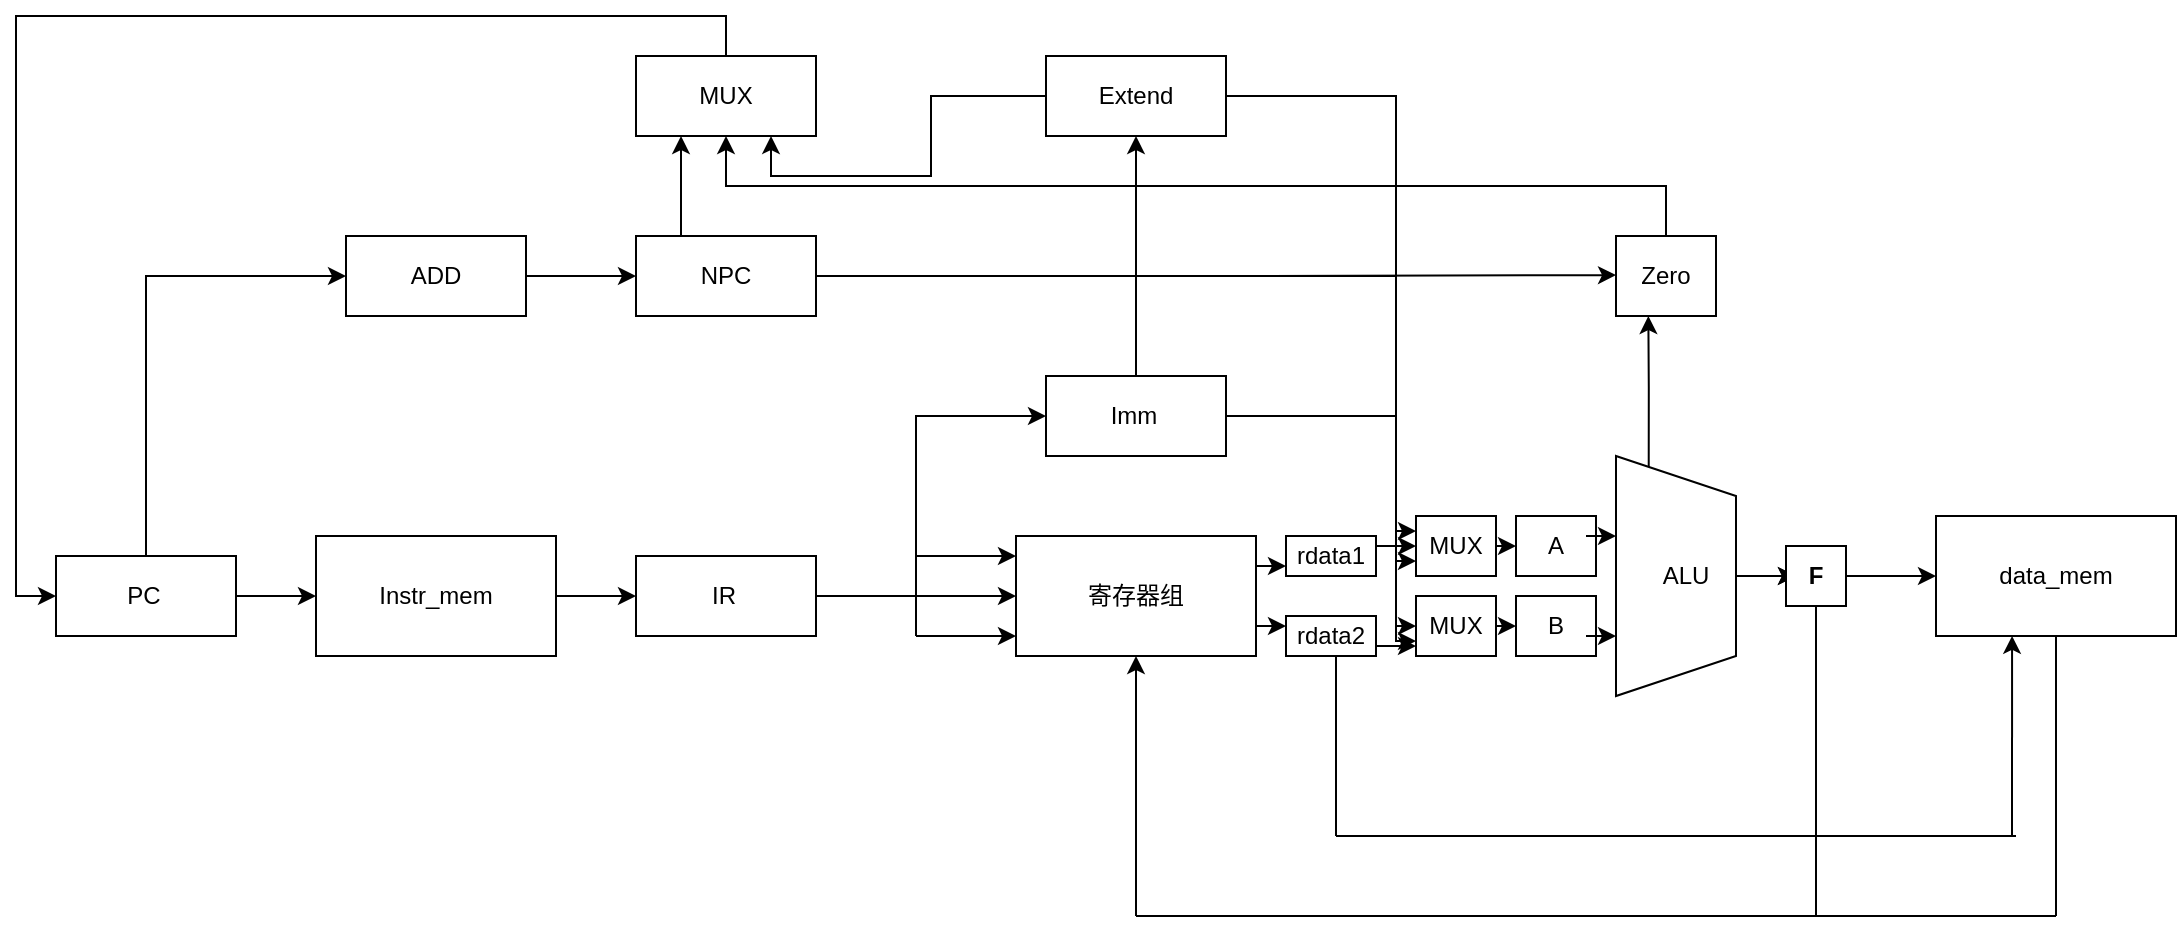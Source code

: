 <mxfile version="21.7.2" type="github">
  <diagram name="第 1 页" id="KUekpJdEbnG0SRrivHRT">
    <mxGraphModel dx="1280" dy="510" grid="1" gridSize="10" guides="1" tooltips="1" connect="1" arrows="1" fold="1" page="1" pageScale="1" pageWidth="827" pageHeight="1169" math="0" shadow="0">
      <root>
        <mxCell id="0" />
        <mxCell id="1" parent="0" />
        <mxCell id="A8PIRrbpSC_gx7RTVFYV-3" value="" style="group" parent="1" vertex="1" connectable="0">
          <mxGeometry x="20" y="300" width="90" height="40" as="geometry" />
        </mxCell>
        <mxCell id="A8PIRrbpSC_gx7RTVFYV-1" value="" style="rounded=0;whiteSpace=wrap;html=1;" parent="A8PIRrbpSC_gx7RTVFYV-3" vertex="1">
          <mxGeometry width="90" height="40" as="geometry" />
        </mxCell>
        <mxCell id="A8PIRrbpSC_gx7RTVFYV-2" value="PC" style="text;strokeColor=none;align=center;fillColor=none;html=1;verticalAlign=middle;whiteSpace=wrap;rounded=0;" parent="A8PIRrbpSC_gx7RTVFYV-3" vertex="1">
          <mxGeometry x="20" y="10" width="47.5" height="20" as="geometry" />
        </mxCell>
        <mxCell id="A8PIRrbpSC_gx7RTVFYV-6" value="" style="group" parent="1" vertex="1" connectable="0">
          <mxGeometry x="150" y="290" width="120" height="60" as="geometry" />
        </mxCell>
        <mxCell id="A8PIRrbpSC_gx7RTVFYV-4" value="" style="rounded=0;whiteSpace=wrap;html=1;" parent="A8PIRrbpSC_gx7RTVFYV-6" vertex="1">
          <mxGeometry width="120" height="60" as="geometry" />
        </mxCell>
        <mxCell id="A8PIRrbpSC_gx7RTVFYV-5" value="Instr_mem" style="text;strokeColor=none;align=center;fillColor=none;html=1;verticalAlign=middle;whiteSpace=wrap;rounded=0;" parent="A8PIRrbpSC_gx7RTVFYV-6" vertex="1">
          <mxGeometry x="30" y="15" width="60" height="30" as="geometry" />
        </mxCell>
        <mxCell id="A8PIRrbpSC_gx7RTVFYV-7" value="" style="endArrow=classic;html=1;rounded=0;entryX=0;entryY=0.5;entryDx=0;entryDy=0;" parent="1" target="A8PIRrbpSC_gx7RTVFYV-4" edge="1">
          <mxGeometry width="50" height="50" relative="1" as="geometry">
            <mxPoint x="110" y="320" as="sourcePoint" />
            <mxPoint x="160" y="270" as="targetPoint" />
          </mxGeometry>
        </mxCell>
        <mxCell id="A8PIRrbpSC_gx7RTVFYV-8" value="" style="group" parent="1" vertex="1" connectable="0">
          <mxGeometry x="310" y="300" width="90" height="40" as="geometry" />
        </mxCell>
        <mxCell id="A8PIRrbpSC_gx7RTVFYV-9" value="" style="rounded=0;whiteSpace=wrap;html=1;" parent="A8PIRrbpSC_gx7RTVFYV-8" vertex="1">
          <mxGeometry width="90" height="40" as="geometry" />
        </mxCell>
        <mxCell id="A8PIRrbpSC_gx7RTVFYV-10" value="IR" style="text;strokeColor=none;align=center;fillColor=none;html=1;verticalAlign=middle;whiteSpace=wrap;rounded=0;" parent="A8PIRrbpSC_gx7RTVFYV-8" vertex="1">
          <mxGeometry x="20" y="10" width="47.5" height="20" as="geometry" />
        </mxCell>
        <mxCell id="A8PIRrbpSC_gx7RTVFYV-12" value="" style="endArrow=classic;html=1;rounded=0;entryX=0;entryY=0.5;entryDx=0;entryDy=0;exitX=1;exitY=0.5;exitDx=0;exitDy=0;" parent="1" source="A8PIRrbpSC_gx7RTVFYV-4" target="A8PIRrbpSC_gx7RTVFYV-9" edge="1">
          <mxGeometry width="50" height="50" relative="1" as="geometry">
            <mxPoint x="130" y="340" as="sourcePoint" />
            <mxPoint x="170" y="340" as="targetPoint" />
          </mxGeometry>
        </mxCell>
        <mxCell id="A8PIRrbpSC_gx7RTVFYV-15" value="" style="group" parent="1" vertex="1" connectable="0">
          <mxGeometry x="500" y="290" width="120" height="60" as="geometry" />
        </mxCell>
        <mxCell id="A8PIRrbpSC_gx7RTVFYV-13" value="" style="rounded=0;whiteSpace=wrap;html=1;" parent="A8PIRrbpSC_gx7RTVFYV-15" vertex="1">
          <mxGeometry width="120" height="60" as="geometry" />
        </mxCell>
        <mxCell id="A8PIRrbpSC_gx7RTVFYV-14" value="寄存器组" style="text;strokeColor=none;align=center;fillColor=none;html=1;verticalAlign=middle;whiteSpace=wrap;rounded=0;" parent="A8PIRrbpSC_gx7RTVFYV-15" vertex="1">
          <mxGeometry x="30" y="15" width="60" height="30" as="geometry" />
        </mxCell>
        <mxCell id="A8PIRrbpSC_gx7RTVFYV-16" value="" style="endArrow=classic;html=1;rounded=0;entryX=0;entryY=0.5;entryDx=0;entryDy=0;exitX=1;exitY=0.5;exitDx=0;exitDy=0;" parent="1" source="A8PIRrbpSC_gx7RTVFYV-9" target="A8PIRrbpSC_gx7RTVFYV-13" edge="1">
          <mxGeometry width="50" height="50" relative="1" as="geometry">
            <mxPoint x="280" y="330" as="sourcePoint" />
            <mxPoint x="320" y="330" as="targetPoint" />
          </mxGeometry>
        </mxCell>
        <mxCell id="A8PIRrbpSC_gx7RTVFYV-18" value="" style="group" parent="1" vertex="1" connectable="0">
          <mxGeometry x="515" y="210" width="90" height="40" as="geometry" />
        </mxCell>
        <mxCell id="A8PIRrbpSC_gx7RTVFYV-19" value="" style="rounded=0;whiteSpace=wrap;html=1;" parent="A8PIRrbpSC_gx7RTVFYV-18" vertex="1">
          <mxGeometry width="90" height="40" as="geometry" />
        </mxCell>
        <mxCell id="A8PIRrbpSC_gx7RTVFYV-20" value="Imm" style="text;strokeColor=none;align=center;fillColor=none;html=1;verticalAlign=middle;whiteSpace=wrap;rounded=0;" parent="A8PIRrbpSC_gx7RTVFYV-18" vertex="1">
          <mxGeometry x="20" y="10" width="47.5" height="20" as="geometry" />
        </mxCell>
        <mxCell id="A8PIRrbpSC_gx7RTVFYV-21" value="" style="endArrow=classic;html=1;rounded=0;entryX=0;entryY=0.5;entryDx=0;entryDy=0;" parent="1" target="A8PIRrbpSC_gx7RTVFYV-19" edge="1">
          <mxGeometry width="50" height="50" relative="1" as="geometry">
            <mxPoint x="450" y="340" as="sourcePoint" />
            <mxPoint x="510" y="330" as="targetPoint" />
            <Array as="points">
              <mxPoint x="450" y="230" />
            </Array>
          </mxGeometry>
        </mxCell>
        <mxCell id="A8PIRrbpSC_gx7RTVFYV-48" value="" style="group" parent="1" vertex="1" connectable="0">
          <mxGeometry x="800" y="250" width="65" height="120" as="geometry" />
        </mxCell>
        <mxCell id="RsH4xSaf7WsoLqu21dAQ-17" style="edgeStyle=orthogonalEdgeStyle;rounded=0;orthogonalLoop=1;jettySize=auto;html=1;exitX=0;exitY=0.75;exitDx=0;exitDy=0;" edge="1" parent="A8PIRrbpSC_gx7RTVFYV-48" source="A8PIRrbpSC_gx7RTVFYV-46">
          <mxGeometry relative="1" as="geometry">
            <mxPoint x="16.174" y="-70" as="targetPoint" />
          </mxGeometry>
        </mxCell>
        <mxCell id="A8PIRrbpSC_gx7RTVFYV-46" value="" style="shape=trapezoid;perimeter=trapezoidPerimeter;whiteSpace=wrap;html=1;fixedSize=1;rotation=90;" parent="A8PIRrbpSC_gx7RTVFYV-48" vertex="1">
          <mxGeometry x="-30" y="30" width="120" height="60" as="geometry" />
        </mxCell>
        <mxCell id="A8PIRrbpSC_gx7RTVFYV-57" style="edgeStyle=orthogonalEdgeStyle;rounded=0;orthogonalLoop=1;jettySize=auto;html=1;" parent="A8PIRrbpSC_gx7RTVFYV-48" source="A8PIRrbpSC_gx7RTVFYV-47" edge="1">
          <mxGeometry relative="1" as="geometry">
            <mxPoint x="90" y="60" as="targetPoint" />
          </mxGeometry>
        </mxCell>
        <mxCell id="A8PIRrbpSC_gx7RTVFYV-47" value="ALU" style="text;strokeColor=none;align=center;fillColor=none;html=1;verticalAlign=middle;whiteSpace=wrap;rounded=0;" parent="A8PIRrbpSC_gx7RTVFYV-48" vertex="1">
          <mxGeometry x="5" y="45" width="60" height="30" as="geometry" />
        </mxCell>
        <mxCell id="A8PIRrbpSC_gx7RTVFYV-56" value="" style="endArrow=classic;html=1;rounded=0;" parent="1" edge="1">
          <mxGeometry width="50" height="50" relative="1" as="geometry">
            <mxPoint x="860" y="310" as="sourcePoint" />
            <mxPoint x="890" y="310" as="targetPoint" />
          </mxGeometry>
        </mxCell>
        <mxCell id="A8PIRrbpSC_gx7RTVFYV-77" value="" style="group" parent="1" vertex="1" connectable="0">
          <mxGeometry x="960" y="280" width="120" height="60" as="geometry" />
        </mxCell>
        <mxCell id="A8PIRrbpSC_gx7RTVFYV-78" value="" style="rounded=0;whiteSpace=wrap;html=1;" parent="A8PIRrbpSC_gx7RTVFYV-77" vertex="1">
          <mxGeometry width="120" height="60" as="geometry" />
        </mxCell>
        <mxCell id="A8PIRrbpSC_gx7RTVFYV-79" value="data_mem" style="text;strokeColor=none;align=center;fillColor=none;html=1;verticalAlign=middle;whiteSpace=wrap;rounded=0;" parent="A8PIRrbpSC_gx7RTVFYV-77" vertex="1">
          <mxGeometry x="30" y="15" width="60" height="30" as="geometry" />
        </mxCell>
        <mxCell id="A8PIRrbpSC_gx7RTVFYV-80" value="" style="endArrow=classic;html=1;rounded=0;entryX=0;entryY=0.5;entryDx=0;entryDy=0;" parent="1" target="A8PIRrbpSC_gx7RTVFYV-78" edge="1">
          <mxGeometry width="50" height="50" relative="1" as="geometry">
            <mxPoint x="910" y="310" as="sourcePoint" />
            <mxPoint x="940" y="280" as="targetPoint" />
          </mxGeometry>
        </mxCell>
        <mxCell id="A8PIRrbpSC_gx7RTVFYV-53" value="" style="group" parent="1" vertex="1" connectable="0">
          <mxGeometry x="870" y="295" width="60" height="30" as="geometry" />
        </mxCell>
        <mxCell id="A8PIRrbpSC_gx7RTVFYV-54" value="" style="whiteSpace=wrap;html=1;aspect=fixed;" parent="A8PIRrbpSC_gx7RTVFYV-53" vertex="1">
          <mxGeometry x="15" width="30" height="30" as="geometry" />
        </mxCell>
        <mxCell id="A8PIRrbpSC_gx7RTVFYV-55" value="F" style="text;strokeColor=none;align=center;fillColor=none;html=1;verticalAlign=middle;whiteSpace=wrap;rounded=0;fontStyle=1" parent="A8PIRrbpSC_gx7RTVFYV-53" vertex="1">
          <mxGeometry width="60" height="30" as="geometry" />
        </mxCell>
        <mxCell id="A8PIRrbpSC_gx7RTVFYV-87" value="" style="endArrow=classic;html=1;rounded=0;entryX=0.5;entryY=1;entryDx=0;entryDy=0;" parent="1" target="A8PIRrbpSC_gx7RTVFYV-13" edge="1">
          <mxGeometry width="50" height="50" relative="1" as="geometry">
            <mxPoint x="560" y="480" as="sourcePoint" />
            <mxPoint x="910" y="610" as="targetPoint" />
          </mxGeometry>
        </mxCell>
        <mxCell id="A8PIRrbpSC_gx7RTVFYV-88" value="" style="endArrow=none;html=1;rounded=0;" parent="1" edge="1">
          <mxGeometry width="50" height="50" relative="1" as="geometry">
            <mxPoint x="560" y="480" as="sourcePoint" />
            <mxPoint x="1020" y="480" as="targetPoint" />
          </mxGeometry>
        </mxCell>
        <mxCell id="A8PIRrbpSC_gx7RTVFYV-90" value="" style="endArrow=none;html=1;rounded=0;entryX=0.5;entryY=1;entryDx=0;entryDy=0;" parent="1" target="A8PIRrbpSC_gx7RTVFYV-55" edge="1">
          <mxGeometry width="50" height="50" relative="1" as="geometry">
            <mxPoint x="900" y="480" as="sourcePoint" />
            <mxPoint x="940" y="280" as="targetPoint" />
          </mxGeometry>
        </mxCell>
        <mxCell id="A8PIRrbpSC_gx7RTVFYV-91" value="" style="endArrow=none;html=1;rounded=0;entryX=0.5;entryY=1;entryDx=0;entryDy=0;" parent="1" target="A8PIRrbpSC_gx7RTVFYV-78" edge="1">
          <mxGeometry width="50" height="50" relative="1" as="geometry">
            <mxPoint x="1020" y="480" as="sourcePoint" />
            <mxPoint x="910" y="335" as="targetPoint" />
          </mxGeometry>
        </mxCell>
        <mxCell id="A8PIRrbpSC_gx7RTVFYV-92" value="" style="endArrow=classic;html=1;rounded=0;" parent="1" edge="1">
          <mxGeometry width="50" height="50" relative="1" as="geometry">
            <mxPoint x="450" y="340" as="sourcePoint" />
            <mxPoint x="500" y="340" as="targetPoint" />
          </mxGeometry>
        </mxCell>
        <mxCell id="A8PIRrbpSC_gx7RTVFYV-93" value="" style="endArrow=classic;html=1;rounded=0;" parent="1" edge="1">
          <mxGeometry width="50" height="50" relative="1" as="geometry">
            <mxPoint x="450" y="300" as="sourcePoint" />
            <mxPoint x="500" y="300" as="targetPoint" />
          </mxGeometry>
        </mxCell>
        <mxCell id="A8PIRrbpSC_gx7RTVFYV-97" value="" style="group" parent="1" vertex="1" connectable="0">
          <mxGeometry x="635" y="290" width="45" height="20" as="geometry" />
        </mxCell>
        <mxCell id="A8PIRrbpSC_gx7RTVFYV-95" value="" style="rounded=0;whiteSpace=wrap;html=1;" parent="A8PIRrbpSC_gx7RTVFYV-97" vertex="1">
          <mxGeometry width="45" height="20" as="geometry" />
        </mxCell>
        <mxCell id="A8PIRrbpSC_gx7RTVFYV-96" value="rdata1" style="text;strokeColor=none;align=center;fillColor=none;html=1;verticalAlign=middle;whiteSpace=wrap;rounded=0;" parent="A8PIRrbpSC_gx7RTVFYV-97" vertex="1">
          <mxGeometry x="11.25" y="5" width="22.5" height="10" as="geometry" />
        </mxCell>
        <mxCell id="A8PIRrbpSC_gx7RTVFYV-100" value="" style="group" parent="1" vertex="1" connectable="0">
          <mxGeometry x="635" y="330" width="45" height="20" as="geometry" />
        </mxCell>
        <mxCell id="RsH4xSaf7WsoLqu21dAQ-55" style="edgeStyle=orthogonalEdgeStyle;rounded=0;orthogonalLoop=1;jettySize=auto;html=1;exitX=1;exitY=0.75;exitDx=0;exitDy=0;" edge="1" parent="A8PIRrbpSC_gx7RTVFYV-100" source="A8PIRrbpSC_gx7RTVFYV-101">
          <mxGeometry relative="1" as="geometry">
            <mxPoint x="65" y="14.783" as="targetPoint" />
          </mxGeometry>
        </mxCell>
        <mxCell id="A8PIRrbpSC_gx7RTVFYV-101" value="" style="rounded=0;whiteSpace=wrap;html=1;" parent="A8PIRrbpSC_gx7RTVFYV-100" vertex="1">
          <mxGeometry width="45" height="20" as="geometry" />
        </mxCell>
        <mxCell id="A8PIRrbpSC_gx7RTVFYV-102" value="rdata2" style="text;strokeColor=none;align=center;fillColor=none;html=1;verticalAlign=middle;whiteSpace=wrap;rounded=0;" parent="A8PIRrbpSC_gx7RTVFYV-100" vertex="1">
          <mxGeometry x="11.25" y="5" width="22.5" height="10" as="geometry" />
        </mxCell>
        <mxCell id="A8PIRrbpSC_gx7RTVFYV-110" value="" style="endArrow=classic;html=1;rounded=0;entryX=0.317;entryY=0.999;entryDx=0;entryDy=0;entryPerimeter=0;" parent="1" target="A8PIRrbpSC_gx7RTVFYV-78" edge="1">
          <mxGeometry width="50" height="50" relative="1" as="geometry">
            <mxPoint x="998" y="440" as="sourcePoint" />
            <mxPoint x="520" y="300" as="targetPoint" />
          </mxGeometry>
        </mxCell>
        <mxCell id="A8PIRrbpSC_gx7RTVFYV-111" value="" style="endArrow=none;html=1;rounded=0;exitX=0;exitY=0.5;exitDx=0;exitDy=0;" parent="1" edge="1">
          <mxGeometry width="50" height="50" relative="1" as="geometry">
            <mxPoint x="660" y="350" as="sourcePoint" />
            <mxPoint x="660" y="440" as="targetPoint" />
          </mxGeometry>
        </mxCell>
        <mxCell id="A8PIRrbpSC_gx7RTVFYV-112" value="" style="endArrow=none;html=1;rounded=0;" parent="1" edge="1">
          <mxGeometry width="50" height="50" relative="1" as="geometry">
            <mxPoint x="660" y="440" as="sourcePoint" />
            <mxPoint x="1000" y="440" as="targetPoint" />
          </mxGeometry>
        </mxCell>
        <mxCell id="RsH4xSaf7WsoLqu21dAQ-3" value="" style="group" vertex="1" connectable="0" parent="1">
          <mxGeometry x="165" y="140" width="90" height="40" as="geometry" />
        </mxCell>
        <mxCell id="RsH4xSaf7WsoLqu21dAQ-1" value="" style="rounded=0;whiteSpace=wrap;html=1;" vertex="1" parent="RsH4xSaf7WsoLqu21dAQ-3">
          <mxGeometry width="90" height="40" as="geometry" />
        </mxCell>
        <mxCell id="RsH4xSaf7WsoLqu21dAQ-2" value="ADD" style="text;strokeColor=none;align=center;fillColor=none;html=1;verticalAlign=middle;whiteSpace=wrap;rounded=0;" vertex="1" parent="RsH4xSaf7WsoLqu21dAQ-3">
          <mxGeometry x="25" y="10" width="40" height="20" as="geometry" />
        </mxCell>
        <mxCell id="RsH4xSaf7WsoLqu21dAQ-5" style="edgeStyle=orthogonalEdgeStyle;rounded=0;orthogonalLoop=1;jettySize=auto;html=1;exitX=0.5;exitY=0;exitDx=0;exitDy=0;entryX=0;entryY=0.5;entryDx=0;entryDy=0;" edge="1" parent="1" source="A8PIRrbpSC_gx7RTVFYV-1" target="RsH4xSaf7WsoLqu21dAQ-1">
          <mxGeometry relative="1" as="geometry" />
        </mxCell>
        <mxCell id="RsH4xSaf7WsoLqu21dAQ-15" style="edgeStyle=orthogonalEdgeStyle;rounded=0;orthogonalLoop=1;jettySize=auto;html=1;exitX=1;exitY=0.5;exitDx=0;exitDy=0;" edge="1" parent="1" source="RsH4xSaf7WsoLqu21dAQ-8">
          <mxGeometry relative="1" as="geometry">
            <mxPoint x="800" y="159.565" as="targetPoint" />
          </mxGeometry>
        </mxCell>
        <mxCell id="RsH4xSaf7WsoLqu21dAQ-47" style="edgeStyle=orthogonalEdgeStyle;rounded=0;orthogonalLoop=1;jettySize=auto;html=1;exitX=1;exitY=0.5;exitDx=0;exitDy=0;entryX=0;entryY=0.5;entryDx=0;entryDy=0;" edge="1" parent="1" source="RsH4xSaf7WsoLqu21dAQ-8" target="RsH4xSaf7WsoLqu21dAQ-41">
          <mxGeometry relative="1" as="geometry">
            <Array as="points">
              <mxPoint x="690" y="160" />
              <mxPoint x="690" y="335" />
            </Array>
          </mxGeometry>
        </mxCell>
        <mxCell id="RsH4xSaf7WsoLqu21dAQ-8" value="" style="group;movable=1;resizable=1;rotatable=1;deletable=1;editable=1;locked=0;connectable=1;" vertex="1" connectable="0" parent="1">
          <mxGeometry x="310" y="140" width="90" height="40" as="geometry" />
        </mxCell>
        <mxCell id="RsH4xSaf7WsoLqu21dAQ-6" value="" style="rounded=0;whiteSpace=wrap;html=1;movable=0;resizable=0;rotatable=0;deletable=0;editable=0;locked=1;connectable=0;" vertex="1" parent="RsH4xSaf7WsoLqu21dAQ-8">
          <mxGeometry width="90" height="40" as="geometry" />
        </mxCell>
        <mxCell id="RsH4xSaf7WsoLqu21dAQ-7" value="NPC" style="text;strokeColor=none;align=center;fillColor=none;html=1;verticalAlign=middle;whiteSpace=wrap;rounded=0;" vertex="1" parent="RsH4xSaf7WsoLqu21dAQ-8">
          <mxGeometry x="25" y="10" width="40" height="20" as="geometry" />
        </mxCell>
        <mxCell id="RsH4xSaf7WsoLqu21dAQ-9" style="edgeStyle=orthogonalEdgeStyle;rounded=0;orthogonalLoop=1;jettySize=auto;html=1;exitX=1;exitY=0.5;exitDx=0;exitDy=0;entryX=0;entryY=0.5;entryDx=0;entryDy=0;" edge="1" parent="1" source="RsH4xSaf7WsoLqu21dAQ-1" target="RsH4xSaf7WsoLqu21dAQ-6">
          <mxGeometry relative="1" as="geometry" />
        </mxCell>
        <mxCell id="RsH4xSaf7WsoLqu21dAQ-11" value="" style="group" vertex="1" connectable="0" parent="1">
          <mxGeometry x="800" y="140" width="50" height="40" as="geometry" />
        </mxCell>
        <mxCell id="RsH4xSaf7WsoLqu21dAQ-12" value="" style="rounded=0;whiteSpace=wrap;html=1;" vertex="1" parent="RsH4xSaf7WsoLqu21dAQ-11">
          <mxGeometry width="50" height="40" as="geometry" />
        </mxCell>
        <mxCell id="RsH4xSaf7WsoLqu21dAQ-13" value="Zero" style="text;strokeColor=none;align=center;fillColor=none;html=1;verticalAlign=middle;whiteSpace=wrap;rounded=0;" vertex="1" parent="RsH4xSaf7WsoLqu21dAQ-11">
          <mxGeometry x="13.889" y="10" width="22.222" height="20" as="geometry" />
        </mxCell>
        <mxCell id="RsH4xSaf7WsoLqu21dAQ-26" style="edgeStyle=orthogonalEdgeStyle;rounded=0;orthogonalLoop=1;jettySize=auto;html=1;exitX=1;exitY=0.25;exitDx=0;exitDy=0;entryX=0;entryY=0.75;entryDx=0;entryDy=0;" edge="1" parent="1" source="A8PIRrbpSC_gx7RTVFYV-13" target="A8PIRrbpSC_gx7RTVFYV-95">
          <mxGeometry relative="1" as="geometry" />
        </mxCell>
        <mxCell id="RsH4xSaf7WsoLqu21dAQ-28" style="edgeStyle=orthogonalEdgeStyle;rounded=0;orthogonalLoop=1;jettySize=auto;html=1;exitX=1;exitY=0.75;exitDx=0;exitDy=0;entryX=0;entryY=0.25;entryDx=0;entryDy=0;" edge="1" parent="1" source="A8PIRrbpSC_gx7RTVFYV-13" target="A8PIRrbpSC_gx7RTVFYV-101">
          <mxGeometry relative="1" as="geometry" />
        </mxCell>
        <mxCell id="RsH4xSaf7WsoLqu21dAQ-39" value="" style="group" vertex="1" connectable="0" parent="1">
          <mxGeometry x="700" y="280" width="40" height="30" as="geometry" />
        </mxCell>
        <mxCell id="RsH4xSaf7WsoLqu21dAQ-69" style="edgeStyle=orthogonalEdgeStyle;rounded=0;orthogonalLoop=1;jettySize=auto;html=1;exitX=1;exitY=0.5;exitDx=0;exitDy=0;" edge="1" parent="RsH4xSaf7WsoLqu21dAQ-39" source="RsH4xSaf7WsoLqu21dAQ-34">
          <mxGeometry relative="1" as="geometry">
            <mxPoint x="50" y="15.217" as="targetPoint" />
          </mxGeometry>
        </mxCell>
        <mxCell id="RsH4xSaf7WsoLqu21dAQ-34" value="" style="rounded=0;whiteSpace=wrap;html=1;" vertex="1" parent="RsH4xSaf7WsoLqu21dAQ-39">
          <mxGeometry width="40" height="30" as="geometry" />
        </mxCell>
        <mxCell id="RsH4xSaf7WsoLqu21dAQ-35" value="MUX" style="text;strokeColor=none;align=center;fillColor=none;html=1;verticalAlign=middle;whiteSpace=wrap;rounded=0;" vertex="1" parent="RsH4xSaf7WsoLqu21dAQ-39">
          <mxGeometry x="11.111" y="7.5" width="17.778" height="15" as="geometry" />
        </mxCell>
        <mxCell id="RsH4xSaf7WsoLqu21dAQ-40" value="" style="group" vertex="1" connectable="0" parent="1">
          <mxGeometry x="700" y="320" width="40" height="30" as="geometry" />
        </mxCell>
        <mxCell id="RsH4xSaf7WsoLqu21dAQ-41" value="" style="rounded=0;whiteSpace=wrap;html=1;" vertex="1" parent="RsH4xSaf7WsoLqu21dAQ-40">
          <mxGeometry width="40" height="30" as="geometry" />
        </mxCell>
        <mxCell id="RsH4xSaf7WsoLqu21dAQ-42" value="MUX" style="text;strokeColor=none;align=center;fillColor=none;html=1;verticalAlign=middle;whiteSpace=wrap;rounded=0;" vertex="1" parent="RsH4xSaf7WsoLqu21dAQ-40">
          <mxGeometry x="11.111" y="7.5" width="17.778" height="15" as="geometry" />
        </mxCell>
        <mxCell id="RsH4xSaf7WsoLqu21dAQ-44" style="edgeStyle=orthogonalEdgeStyle;rounded=0;orthogonalLoop=1;jettySize=auto;html=1;exitX=1;exitY=0.25;exitDx=0;exitDy=0;entryX=0;entryY=0.5;entryDx=0;entryDy=0;" edge="1" parent="1" source="A8PIRrbpSC_gx7RTVFYV-95" target="RsH4xSaf7WsoLqu21dAQ-34">
          <mxGeometry relative="1" as="geometry" />
        </mxCell>
        <mxCell id="RsH4xSaf7WsoLqu21dAQ-48" style="edgeStyle=orthogonalEdgeStyle;rounded=0;orthogonalLoop=1;jettySize=auto;html=1;exitX=1;exitY=0.5;exitDx=0;exitDy=0;entryX=0;entryY=0.25;entryDx=0;entryDy=0;" edge="1" parent="1" source="A8PIRrbpSC_gx7RTVFYV-19" target="RsH4xSaf7WsoLqu21dAQ-34">
          <mxGeometry relative="1" as="geometry">
            <Array as="points">
              <mxPoint x="690" y="230" />
              <mxPoint x="690" y="287" />
            </Array>
          </mxGeometry>
        </mxCell>
        <mxCell id="RsH4xSaf7WsoLqu21dAQ-49" style="edgeStyle=orthogonalEdgeStyle;rounded=0;orthogonalLoop=1;jettySize=auto;html=1;exitX=1;exitY=0.5;exitDx=0;exitDy=0;entryX=0;entryY=0.75;entryDx=0;entryDy=0;" edge="1" parent="1" source="A8PIRrbpSC_gx7RTVFYV-19" target="RsH4xSaf7WsoLqu21dAQ-41">
          <mxGeometry relative="1" as="geometry">
            <Array as="points">
              <mxPoint x="690" y="230" />
              <mxPoint x="690" y="343" />
            </Array>
          </mxGeometry>
        </mxCell>
        <mxCell id="RsH4xSaf7WsoLqu21dAQ-58" value="" style="endArrow=classic;html=1;rounded=0;" edge="1" parent="1">
          <mxGeometry width="50" height="50" relative="1" as="geometry">
            <mxPoint x="740" y="300" as="sourcePoint" />
            <mxPoint x="740" y="300" as="targetPoint" />
          </mxGeometry>
        </mxCell>
        <mxCell id="RsH4xSaf7WsoLqu21dAQ-66" value="" style="group" vertex="1" connectable="0" parent="1">
          <mxGeometry x="750" y="280" width="40" height="30" as="geometry" />
        </mxCell>
        <mxCell id="RsH4xSaf7WsoLqu21dAQ-64" value="" style="rounded=0;whiteSpace=wrap;html=1;" vertex="1" parent="RsH4xSaf7WsoLqu21dAQ-66">
          <mxGeometry width="40" height="30" as="geometry" />
        </mxCell>
        <mxCell id="RsH4xSaf7WsoLqu21dAQ-72" style="edgeStyle=orthogonalEdgeStyle;rounded=0;orthogonalLoop=1;jettySize=auto;html=1;exitX=1;exitY=0.25;exitDx=0;exitDy=0;" edge="1" parent="RsH4xSaf7WsoLqu21dAQ-66" source="RsH4xSaf7WsoLqu21dAQ-65">
          <mxGeometry relative="1" as="geometry">
            <mxPoint x="50" y="10.0" as="targetPoint" />
          </mxGeometry>
        </mxCell>
        <mxCell id="RsH4xSaf7WsoLqu21dAQ-65" value="A" style="text;strokeColor=none;align=center;fillColor=none;html=1;verticalAlign=middle;whiteSpace=wrap;rounded=0;" vertex="1" parent="RsH4xSaf7WsoLqu21dAQ-66">
          <mxGeometry x="5" y="5" width="30" height="20" as="geometry" />
        </mxCell>
        <mxCell id="RsH4xSaf7WsoLqu21dAQ-68" value="" style="group" vertex="1" connectable="0" parent="1">
          <mxGeometry x="750" y="320" width="40" height="30" as="geometry" />
        </mxCell>
        <mxCell id="RsH4xSaf7WsoLqu21dAQ-63" value="" style="rounded=0;whiteSpace=wrap;html=1;" vertex="1" parent="RsH4xSaf7WsoLqu21dAQ-68">
          <mxGeometry width="40" height="30" as="geometry" />
        </mxCell>
        <mxCell id="RsH4xSaf7WsoLqu21dAQ-67" value="B" style="text;strokeColor=none;align=center;fillColor=none;html=1;verticalAlign=middle;whiteSpace=wrap;rounded=0;" vertex="1" parent="RsH4xSaf7WsoLqu21dAQ-68">
          <mxGeometry x="5" y="5" width="30" height="20" as="geometry" />
        </mxCell>
        <mxCell id="RsH4xSaf7WsoLqu21dAQ-70" style="edgeStyle=orthogonalEdgeStyle;rounded=0;orthogonalLoop=1;jettySize=auto;html=1;exitX=1;exitY=0.5;exitDx=0;exitDy=0;entryX=0;entryY=0.5;entryDx=0;entryDy=0;" edge="1" parent="1" source="RsH4xSaf7WsoLqu21dAQ-41" target="RsH4xSaf7WsoLqu21dAQ-63">
          <mxGeometry relative="1" as="geometry" />
        </mxCell>
        <mxCell id="RsH4xSaf7WsoLqu21dAQ-74" style="edgeStyle=orthogonalEdgeStyle;rounded=0;orthogonalLoop=1;jettySize=auto;html=1;exitX=1;exitY=0.75;exitDx=0;exitDy=0;entryX=0.75;entryY=1;entryDx=0;entryDy=0;" edge="1" parent="1" source="RsH4xSaf7WsoLqu21dAQ-67" target="A8PIRrbpSC_gx7RTVFYV-46">
          <mxGeometry relative="1" as="geometry" />
        </mxCell>
        <mxCell id="RsH4xSaf7WsoLqu21dAQ-93" style="edgeStyle=orthogonalEdgeStyle;rounded=0;orthogonalLoop=1;jettySize=auto;html=1;exitX=0.25;exitY=0;exitDx=0;exitDy=0;entryX=0.25;entryY=1;entryDx=0;entryDy=0;" edge="1" parent="1" source="RsH4xSaf7WsoLqu21dAQ-76" target="RsH4xSaf7WsoLqu21dAQ-88">
          <mxGeometry relative="1" as="geometry" />
        </mxCell>
        <mxCell id="RsH4xSaf7WsoLqu21dAQ-76" value="" style="group;movable=1;resizable=1;rotatable=1;deletable=1;editable=1;locked=0;connectable=1;" vertex="1" connectable="0" parent="1">
          <mxGeometry x="310" y="140" width="90" height="40" as="geometry" />
        </mxCell>
        <mxCell id="RsH4xSaf7WsoLqu21dAQ-77" value="" style="rounded=0;whiteSpace=wrap;html=1;movable=0;resizable=0;rotatable=0;deletable=0;editable=0;locked=1;connectable=0;" vertex="1" parent="RsH4xSaf7WsoLqu21dAQ-76">
          <mxGeometry width="90" height="40" as="geometry" />
        </mxCell>
        <mxCell id="RsH4xSaf7WsoLqu21dAQ-78" value="NPC" style="text;strokeColor=none;align=center;fillColor=none;html=1;verticalAlign=middle;whiteSpace=wrap;rounded=0;" vertex="1" parent="RsH4xSaf7WsoLqu21dAQ-76">
          <mxGeometry x="25" y="10" width="40" height="20" as="geometry" />
        </mxCell>
        <mxCell id="RsH4xSaf7WsoLqu21dAQ-96" style="edgeStyle=orthogonalEdgeStyle;rounded=0;orthogonalLoop=1;jettySize=auto;html=1;exitX=1;exitY=0.5;exitDx=0;exitDy=0;entryX=0;entryY=0.75;entryDx=0;entryDy=0;" edge="1" parent="1" source="RsH4xSaf7WsoLqu21dAQ-82" target="RsH4xSaf7WsoLqu21dAQ-34">
          <mxGeometry relative="1" as="geometry">
            <Array as="points">
              <mxPoint x="690" y="70" />
              <mxPoint x="690" y="303" />
            </Array>
          </mxGeometry>
        </mxCell>
        <mxCell id="RsH4xSaf7WsoLqu21dAQ-82" value="" style="group;movable=1;resizable=1;rotatable=1;deletable=1;editable=1;locked=0;connectable=1;" vertex="1" connectable="0" parent="1">
          <mxGeometry x="515" y="50" width="90" height="40" as="geometry" />
        </mxCell>
        <mxCell id="RsH4xSaf7WsoLqu21dAQ-83" value="" style="rounded=0;whiteSpace=wrap;html=1;movable=1;resizable=1;rotatable=1;deletable=1;editable=1;locked=0;connectable=1;" vertex="1" parent="RsH4xSaf7WsoLqu21dAQ-82">
          <mxGeometry width="90" height="40" as="geometry" />
        </mxCell>
        <mxCell id="RsH4xSaf7WsoLqu21dAQ-84" value="Extend" style="text;strokeColor=none;align=center;fillColor=none;html=1;verticalAlign=middle;whiteSpace=wrap;rounded=0;" vertex="1" parent="RsH4xSaf7WsoLqu21dAQ-82">
          <mxGeometry x="25" y="10" width="40" height="20" as="geometry" />
        </mxCell>
        <mxCell id="RsH4xSaf7WsoLqu21dAQ-86" style="edgeStyle=orthogonalEdgeStyle;rounded=0;orthogonalLoop=1;jettySize=auto;html=1;exitX=0.5;exitY=0;exitDx=0;exitDy=0;entryX=0.5;entryY=1;entryDx=0;entryDy=0;" edge="1" parent="1" source="A8PIRrbpSC_gx7RTVFYV-19" target="RsH4xSaf7WsoLqu21dAQ-83">
          <mxGeometry relative="1" as="geometry" />
        </mxCell>
        <mxCell id="RsH4xSaf7WsoLqu21dAQ-95" style="edgeStyle=orthogonalEdgeStyle;rounded=0;orthogonalLoop=1;jettySize=auto;html=1;exitX=0.5;exitY=0;exitDx=0;exitDy=0;entryX=0;entryY=0.5;entryDx=0;entryDy=0;" edge="1" parent="1" source="RsH4xSaf7WsoLqu21dAQ-88" target="A8PIRrbpSC_gx7RTVFYV-1">
          <mxGeometry relative="1" as="geometry" />
        </mxCell>
        <mxCell id="RsH4xSaf7WsoLqu21dAQ-88" value="" style="group;movable=1;resizable=1;rotatable=1;deletable=1;editable=1;locked=0;connectable=1;" vertex="1" connectable="0" parent="1">
          <mxGeometry x="310" y="50" width="90" height="40" as="geometry" />
        </mxCell>
        <mxCell id="RsH4xSaf7WsoLqu21dAQ-89" value="" style="rounded=0;whiteSpace=wrap;html=1;movable=0;resizable=0;rotatable=0;deletable=0;editable=0;locked=1;connectable=0;" vertex="1" parent="RsH4xSaf7WsoLqu21dAQ-88">
          <mxGeometry width="90" height="40" as="geometry" />
        </mxCell>
        <mxCell id="RsH4xSaf7WsoLqu21dAQ-90" value="MUX" style="text;strokeColor=none;align=center;fillColor=none;html=1;verticalAlign=middle;whiteSpace=wrap;rounded=0;" vertex="1" parent="RsH4xSaf7WsoLqu21dAQ-88">
          <mxGeometry x="25" y="10" width="40" height="20" as="geometry" />
        </mxCell>
        <mxCell id="RsH4xSaf7WsoLqu21dAQ-92" style="edgeStyle=orthogonalEdgeStyle;rounded=0;orthogonalLoop=1;jettySize=auto;html=1;exitX=0.5;exitY=0;exitDx=0;exitDy=0;" edge="1" parent="1" source="RsH4xSaf7WsoLqu21dAQ-12" target="RsH4xSaf7WsoLqu21dAQ-88">
          <mxGeometry relative="1" as="geometry" />
        </mxCell>
        <mxCell id="RsH4xSaf7WsoLqu21dAQ-94" style="edgeStyle=orthogonalEdgeStyle;rounded=0;orthogonalLoop=1;jettySize=auto;html=1;exitX=0;exitY=0.5;exitDx=0;exitDy=0;entryX=0.75;entryY=1;entryDx=0;entryDy=0;" edge="1" parent="1" source="RsH4xSaf7WsoLqu21dAQ-83" target="RsH4xSaf7WsoLqu21dAQ-88">
          <mxGeometry relative="1" as="geometry" />
        </mxCell>
      </root>
    </mxGraphModel>
  </diagram>
</mxfile>
